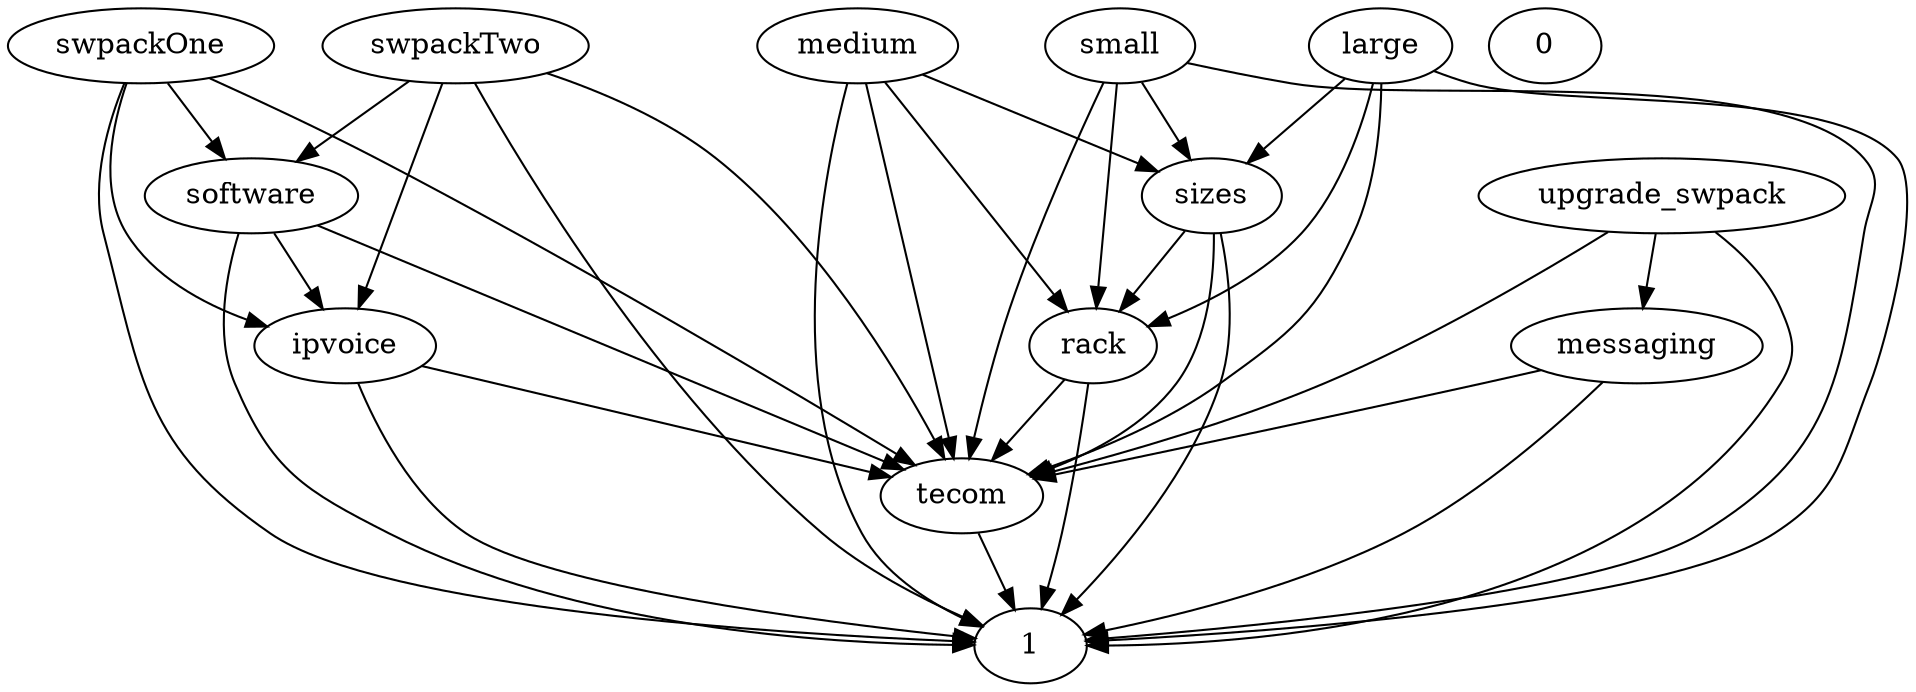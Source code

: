 digraph G {
  software;
  sizes;
  swpackTwo;
  medium;
  small;
  swpackOne;
  ipvoice;
  tecom;
  rack;
  messaging;
  upgrade_swpack;
  0;
  1;
  large;
  ipvoice -> tecom;
  tecom -> 1;
  medium -> sizes;
  swpackTwo -> software;
  software -> ipvoice;
  upgrade_swpack -> messaging;
  large -> sizes;
  rack -> tecom;
  small -> sizes;
  sizes -> rack;
  swpackOne -> software;
  messaging -> tecom;
  software -> tecom;
  sizes -> tecom;
  swpackTwo -> tecom;
  swpackTwo -> ipvoice;
  medium -> tecom;
  medium -> rack;
  small -> tecom;
  small -> rack;
  swpackOne -> tecom;
  swpackOne -> ipvoice;
  ipvoice -> 1;
  rack -> 1;
  messaging -> 1;
  upgrade_swpack -> tecom;
  upgrade_swpack -> 1;
  large -> tecom;
  large -> rack;
  software -> 1;
  sizes -> 1;
  swpackTwo -> 1;
  medium -> 1;
  small -> 1;
  swpackOne -> 1;
  large -> 1;
}
